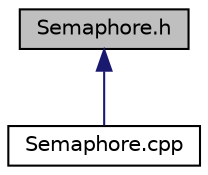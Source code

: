 digraph "Semaphore.h"
{
 // LATEX_PDF_SIZE
  edge [fontname="Helvetica",fontsize="10",labelfontname="Helvetica",labelfontsize="10"];
  node [fontname="Helvetica",fontsize="10",shape=record];
  Node1 [label="Semaphore.h",height=0.2,width=0.4,color="black", fillcolor="grey75", style="filled", fontcolor="black",tooltip=" "];
  Node1 -> Node2 [dir="back",color="midnightblue",fontsize="10",style="solid"];
  Node2 [label="Semaphore.cpp",height=0.2,width=0.4,color="black", fillcolor="white", style="filled",URL="$Semaphore_8cpp.html",tooltip="A Documented file detailing how the Wait and Signal function work."];
}
